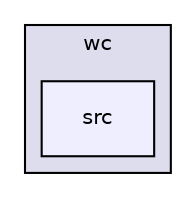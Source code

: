 digraph "src" {
  compound=true
  node [ fontsize="10", fontname="Helvetica"];
  edge [ labelfontsize="10", labelfontname="Helvetica"];
  subgraph clusterdir_78236e14c559c697ea56734b1108ba3f {
    graph [ bgcolor="#ddddee", pencolor="black", label="wc" fontname="Helvetica", fontsize="10", URL="dir_78236e14c559c697ea56734b1108ba3f.html"]
  dir_500b78f17e0b2372477216188566c93d [shape=box, label="src", style="filled", fillcolor="#eeeeff", pencolor="black", URL="dir_500b78f17e0b2372477216188566c93d.html"];
  }
}
